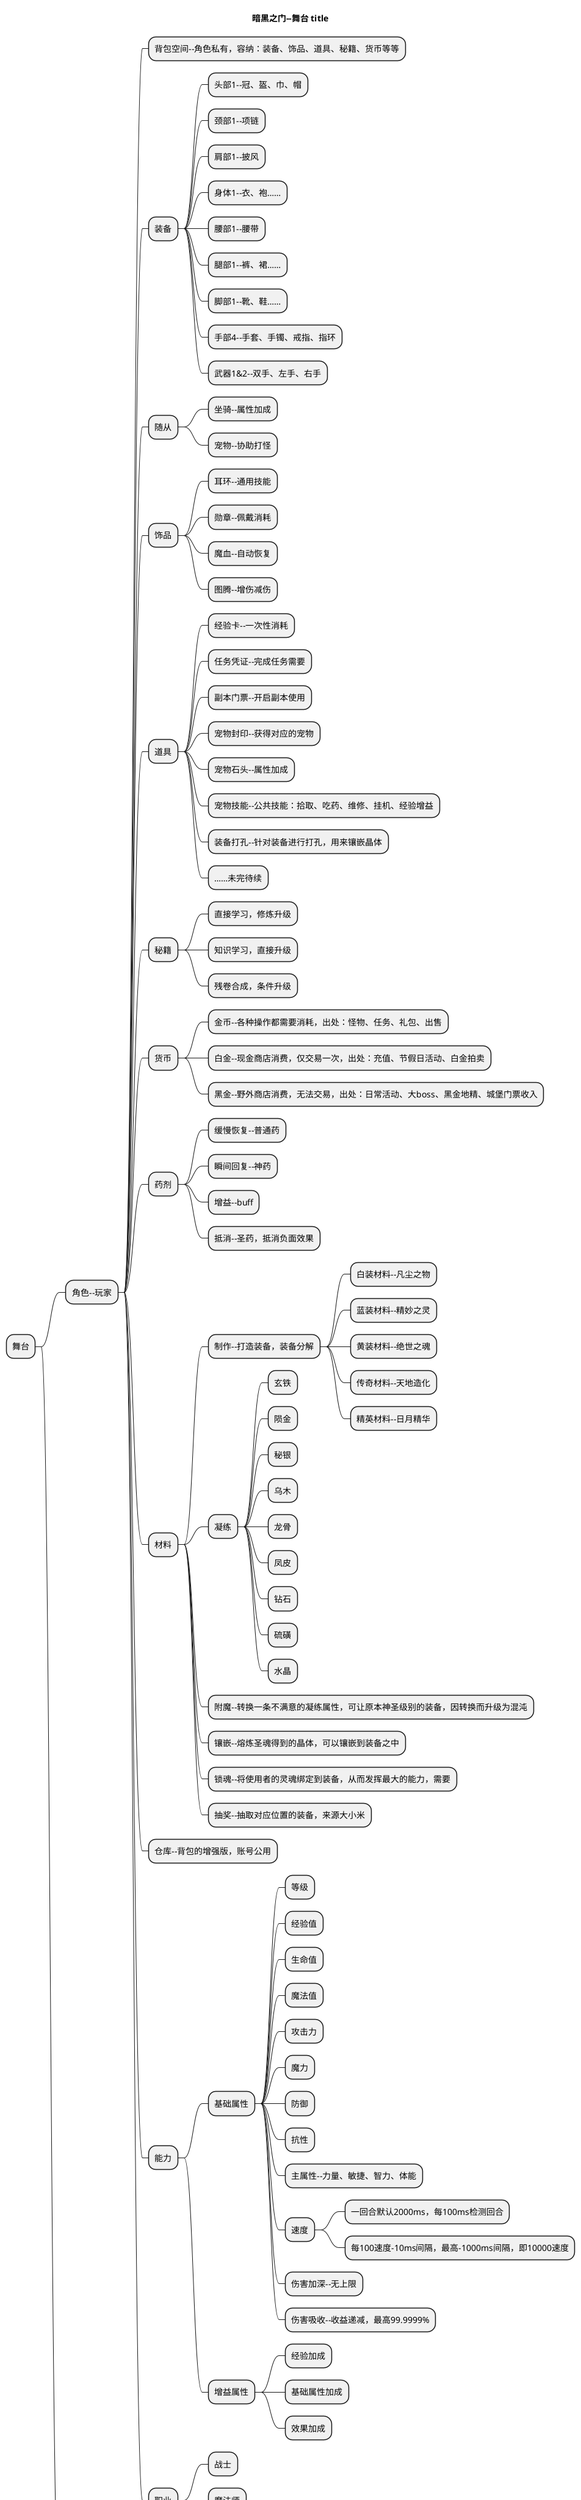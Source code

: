 @startmindmap
'https://plantuml.com/mindmap-diagram

title 暗黑之门--舞台 title

* 舞台
** 角色--玩家
*** 背包空间--角色私有，容纳：装备、饰品、道具、秘籍、货币等等
*** 装备
**** 头部1--冠、盔、巾、帽
**** 颈部1--项链
**** 肩部1--披风
**** 身体1--衣、袍……
**** 腰部1--腰带
**** 腿部1--裤、裙……
**** 脚部1--靴、鞋……
**** 手部4--手套、手镯、戒指、指环
**** 武器1&2--双手、左手、右手
*** 随从
**** 坐骑--属性加成
**** 宠物--协助打怪
*** 饰品
**** 耳环--通用技能
**** 勋章--佩戴消耗
**** 魔血--自动恢复
**** 图腾--增伤减伤
*** 道具
**** 经验卡--一次性消耗
**** 任务凭证--完成任务需要
**** 副本门票--开启副本使用
**** 宠物封印--获得对应的宠物
**** 宠物石头--属性加成
**** 宠物技能--公共技能：拾取、吃药、维修、挂机、经验增益
**** 装备打孔--针对装备进行打孔，用来镶嵌晶体
**** ……未完待续
*** 秘籍
**** 直接学习，修炼升级
**** 知识学习，直接升级
**** 残卷合成，条件升级
*** 货币
**** 金币--各种操作都需要消耗，出处：怪物、任务、礼包、出售
**** 白金--现金商店消费，仅交易一次，出处：充值、节假日活动、白金拍卖
**** 黑金--野外商店消费，无法交易，出处：日常活动、大boss、黑金地精、城堡门票收入
*** 药剂
**** 缓慢恢复--普通药
**** 瞬间回复--神药
**** 增益--buff
**** 抵消--圣药，抵消负面效果
*** 材料
**** 制作--打造装备，装备分解
***** 白装材料--凡尘之物
***** 蓝装材料--精妙之灵
***** 黄装材料--绝世之魂
***** 传奇材料--天地造化
***** 精英材料--日月精华
**** 凝练
***** 玄铁
***** 陨金
***** 秘银
***** 乌木
***** 龙骨
***** 凤皮
***** 钻石
***** 硫磺
***** 水晶
**** 附魔--转换一条不满意的凝练属性，可让原本神圣级别的装备，因转换而升级为混沌
**** 镶嵌--熔炼圣魂得到的晶体，可以镶嵌到装备之中
**** 锁魂--将使用者的灵魂绑定到装备，从而发挥最大的能力，需要
**** 抽奖--抽取对应位置的装备，来源大小米
*** 仓库--背包的增强版，账号公用
*** 能力
**** 基础属性
***** 等级
***** 经验值
***** 生命值
***** 魔法值
***** 攻击力
***** 魔力
***** 防御
***** 抗性
***** 主属性--力量、敏捷、智力、体能
***** 速度
****** 一回合默认2000ms，每100ms检测回合
****** 每100速度-10ms间隔，最高-1000ms间隔，即10000速度
***** 伤害加深--无上限
***** 伤害吸收--收益递减，最高99.9999%
**** 增益属性
***** 经验加成
***** 基础属性加成
***** 效果加成
*** 职业
**** 战士
**** 魔法师
**** 弓箭手
** 场景--地图
*** 安全区--活动、任务、休整、交易
*** 危险区--任务、挂机
*** 副本--层层递进，赢取荣耀

@endmindmap
